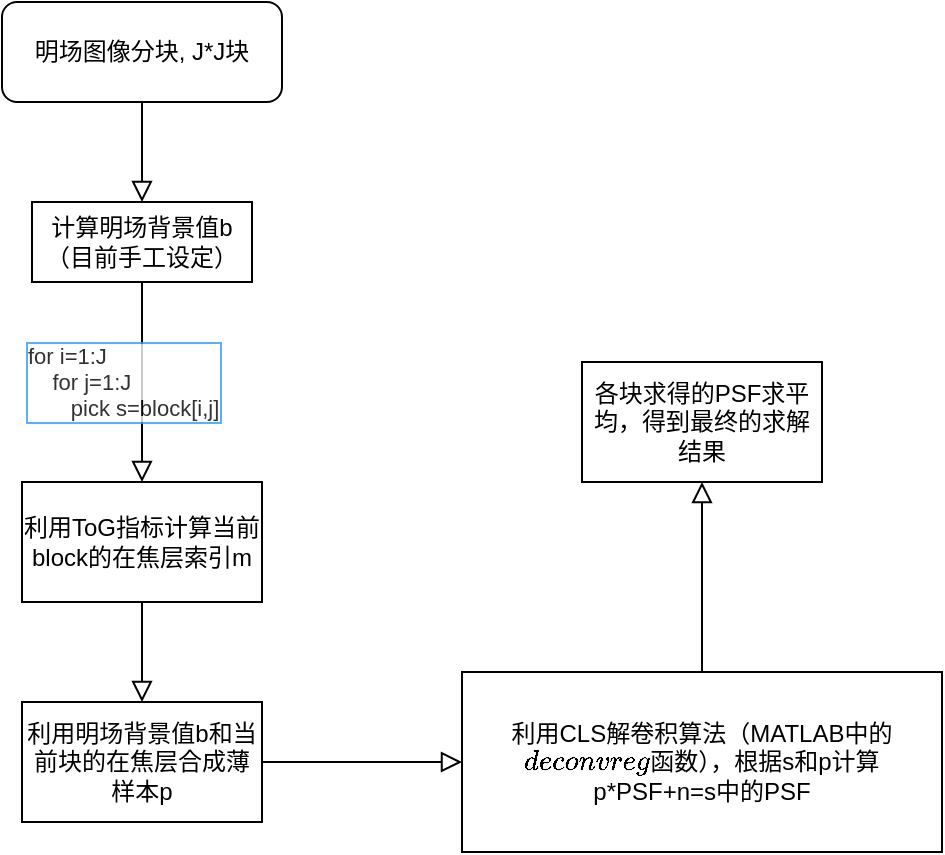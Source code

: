 <mxfile version="24.3.1" type="github">
  <diagram id="C5RBs43oDa-KdzZeNtuy" name="Page-1">
    <mxGraphModel dx="923" dy="530" grid="1" gridSize="10" guides="1" tooltips="1" connect="1" arrows="1" fold="1" page="1" pageScale="1" pageWidth="827" pageHeight="1169" math="0" shadow="0">
      <root>
        <mxCell id="WIyWlLk6GJQsqaUBKTNV-0" />
        <mxCell id="WIyWlLk6GJQsqaUBKTNV-1" parent="WIyWlLk6GJQsqaUBKTNV-0" />
        <mxCell id="WIyWlLk6GJQsqaUBKTNV-2" value="" style="rounded=0;html=1;jettySize=auto;orthogonalLoop=1;fontSize=11;endArrow=block;endFill=0;endSize=8;strokeWidth=1;shadow=0;labelBackgroundColor=none;edgeStyle=orthogonalEdgeStyle;entryX=0.5;entryY=0;entryDx=0;entryDy=0;exitX=0.5;exitY=1;exitDx=0;exitDy=0;" parent="WIyWlLk6GJQsqaUBKTNV-1" source="ZVZWPxP480O0gG1tIGuu-4" target="ZVZWPxP480O0gG1tIGuu-1" edge="1">
          <mxGeometry relative="1" as="geometry">
            <mxPoint x="230" y="170" as="sourcePoint" />
            <mxPoint x="230" y="260" as="targetPoint" />
          </mxGeometry>
        </mxCell>
        <mxCell id="ZVZWPxP480O0gG1tIGuu-0" value="for i=1:J&lt;div&gt;&amp;nbsp; &amp;nbsp; for j=1:J&lt;/div&gt;&lt;div&gt;&amp;nbsp; &amp;nbsp; &amp;nbsp; &amp;nbsp;pick s=block[i,j]&lt;/div&gt;" style="edgeLabel;html=1;align=left;verticalAlign=middle;resizable=0;points=[];labelBorderColor=#3399FF;textShadow=0;textOpacity=80;" vertex="1" connectable="0" parent="WIyWlLk6GJQsqaUBKTNV-2">
          <mxGeometry x="-0.149" y="-3" relative="1" as="geometry">
            <mxPoint x="-57" y="7" as="offset" />
          </mxGeometry>
        </mxCell>
        <mxCell id="ZVZWPxP480O0gG1tIGuu-5" value="" style="edgeStyle=orthogonalEdgeStyle;rounded=0;orthogonalLoop=1;jettySize=auto;html=1;endArrow=block;endFill=0;endSize=8;" edge="1" parent="WIyWlLk6GJQsqaUBKTNV-1" source="WIyWlLk6GJQsqaUBKTNV-3" target="ZVZWPxP480O0gG1tIGuu-4">
          <mxGeometry relative="1" as="geometry" />
        </mxCell>
        <mxCell id="WIyWlLk6GJQsqaUBKTNV-3" value="明场图像分块, J*J块" style="rounded=1;whiteSpace=wrap;html=1;fontSize=12;glass=0;strokeWidth=1;shadow=0;" parent="WIyWlLk6GJQsqaUBKTNV-1" vertex="1">
          <mxGeometry x="160" y="30" width="140" height="50" as="geometry" />
        </mxCell>
        <mxCell id="ZVZWPxP480O0gG1tIGuu-7" value="" style="edgeStyle=orthogonalEdgeStyle;rounded=0;orthogonalLoop=1;jettySize=auto;html=1;endSize=8;endArrow=block;endFill=0;" edge="1" parent="WIyWlLk6GJQsqaUBKTNV-1" source="ZVZWPxP480O0gG1tIGuu-1" target="ZVZWPxP480O0gG1tIGuu-6">
          <mxGeometry relative="1" as="geometry" />
        </mxCell>
        <mxCell id="ZVZWPxP480O0gG1tIGuu-1" value="利用ToG指标计算当前block的在焦层索引m" style="rounded=0;whiteSpace=wrap;html=1;" vertex="1" parent="WIyWlLk6GJQsqaUBKTNV-1">
          <mxGeometry x="170" y="270" width="120" height="60" as="geometry" />
        </mxCell>
        <mxCell id="ZVZWPxP480O0gG1tIGuu-4" value="计算明场背景值b（目前手工设定）" style="rounded=0;whiteSpace=wrap;html=1;" vertex="1" parent="WIyWlLk6GJQsqaUBKTNV-1">
          <mxGeometry x="175" y="130" width="110" height="40" as="geometry" />
        </mxCell>
        <mxCell id="ZVZWPxP480O0gG1tIGuu-10" value="" style="edgeStyle=orthogonalEdgeStyle;rounded=0;orthogonalLoop=1;jettySize=auto;html=1;endSize=8;endArrow=block;endFill=0;" edge="1" parent="WIyWlLk6GJQsqaUBKTNV-1" source="ZVZWPxP480O0gG1tIGuu-6" target="ZVZWPxP480O0gG1tIGuu-8">
          <mxGeometry relative="1" as="geometry" />
        </mxCell>
        <mxCell id="ZVZWPxP480O0gG1tIGuu-6" value="利用明场背景值b和当前块的在焦层合成薄样本p" style="rounded=0;whiteSpace=wrap;html=1;" vertex="1" parent="WIyWlLk6GJQsqaUBKTNV-1">
          <mxGeometry x="170" y="380" width="120" height="60" as="geometry" />
        </mxCell>
        <mxCell id="ZVZWPxP480O0gG1tIGuu-12" value="" style="edgeStyle=orthogonalEdgeStyle;rounded=0;orthogonalLoop=1;jettySize=auto;html=1;endSize=8;endArrow=block;endFill=0;" edge="1" parent="WIyWlLk6GJQsqaUBKTNV-1" source="ZVZWPxP480O0gG1tIGuu-8" target="ZVZWPxP480O0gG1tIGuu-11">
          <mxGeometry relative="1" as="geometry">
            <Array as="points">
              <mxPoint x="510" y="300" />
              <mxPoint x="510" y="300" />
            </Array>
          </mxGeometry>
        </mxCell>
        <mxCell id="ZVZWPxP480O0gG1tIGuu-8" value="利用CLS解卷积算法（MATLAB中的`deconvreg`函数），根据s和p计算p*PSF+n=s中的PSF" style="rounded=0;whiteSpace=wrap;html=1;" vertex="1" parent="WIyWlLk6GJQsqaUBKTNV-1">
          <mxGeometry x="390" y="365" width="240" height="90" as="geometry" />
        </mxCell>
        <mxCell id="ZVZWPxP480O0gG1tIGuu-11" value="各块求得的PSF求平均，得到最终的求解结果" style="rounded=0;whiteSpace=wrap;html=1;" vertex="1" parent="WIyWlLk6GJQsqaUBKTNV-1">
          <mxGeometry x="450" y="210" width="120" height="60" as="geometry" />
        </mxCell>
      </root>
    </mxGraphModel>
  </diagram>
</mxfile>
